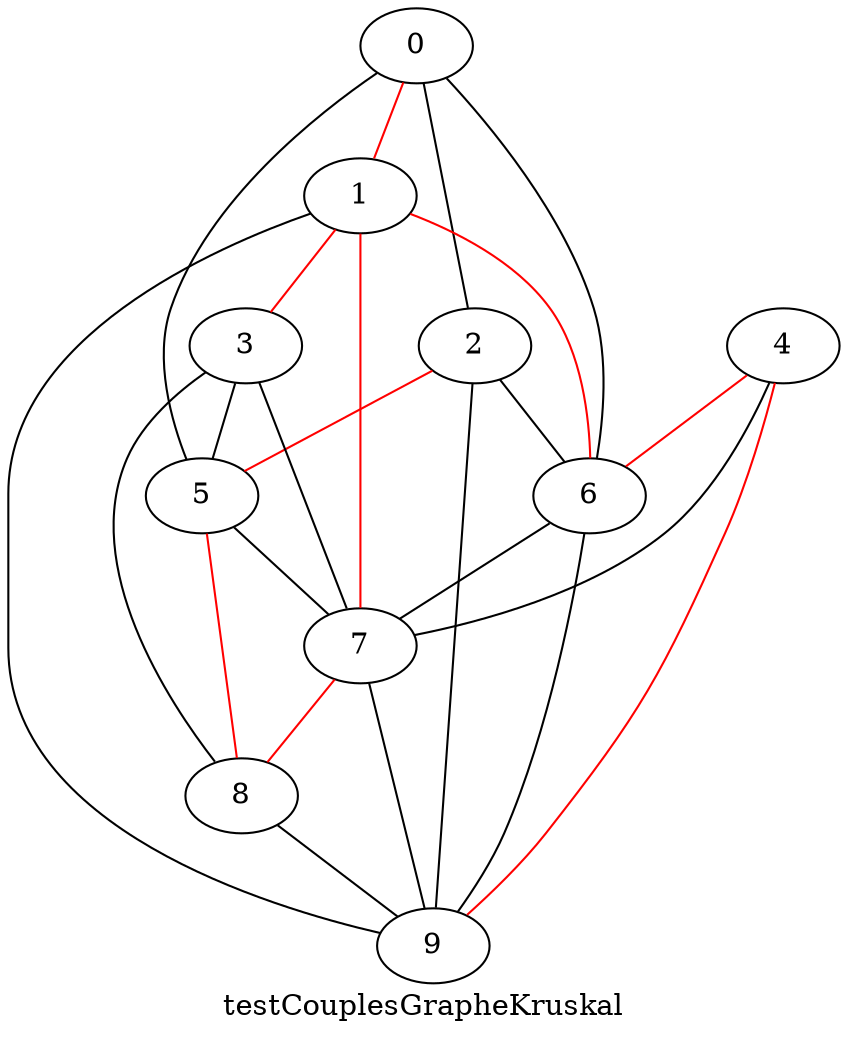 graph testCouplesGrapheKruskal {
	graph [bb="0,0,399,491",
		label=testCouplesGrapheKruskal,
		lheight=0.21,
		lp="199.5,11.5",
		lwidth=2.69
	];
	node [label="\N"];
	edge [color=black];
	0	 [height=0.5,
		pos="196,473",
		width=0.75];
	1	 [height=0.5,
		pos="169,401",
		width=0.75];
	0 -- 1 [key=10,
	color=red,
	pos="189.33,455.2 185.14,444.04 179.77,429.71 175.6,418.59"];
2 [height=0.5,
	pos="224,329",
	width=0.75];
0 -- 2 [key=29,
pos="199.49,455.05 204.86,427.46 215.07,374.9 220.47,347.17"];
5 [height=0.5,
pos="93,257",
width=0.75];
0 -- 5 [key=15,
pos="175.71,461.1 145.09,441.76 88.485,400.26 68,347 58.395,322.03 71.557,291.86 82.128,273.56"];
6 [height=0.5,
pos="279,257",
width=0.75];
0 -- 6 [key=13,
pos="211.04,457.55 231.54,435.29 267.27,391.92 281,347 288.36,322.94 285.67,293.54 282.66,275.04"];
3 [height=0.5,
pos="104,329",
width=0.75];
1 -- 3 [key=2,
color=red,
pos="154.9,385.38 143.99,373.3 128.97,356.66 118.08,344.59"];
1 -- 6 [key=8,
color=red,
pos="193.39,392.91 214.32,384.67 243.63,369.85 260,347 275.25,325.71 278.76,294.76 279.31,275.27"];
7 [height=0.5,
pos="169,185",
width=0.75];
1 -- 7 [key=11,
color=red,
pos="169,382.96 169,342.3 169,243.9 169,203.15"];
9 [height=0.5,
pos="204,41",
width=0.75];
1 -- 9 [key=26,
pos="144.43,393.04 97.554,376.15 0,331.97 0,257 0,257 0,257 0,185 0,98.731 123.27,59.569 178.16,46.407"];
2 -- 5 [key=2,
color=red,
pos="202.95,317.43 178.51,304 138.42,281.96 114,268.54"];
2 -- 6 [key=21,
pos="236.48,312.66 245.48,300.88 257.58,285.04 266.57,273.27"];
2 -- 9 [key=28,
pos="222.75,310.98 219.16,259.26 208.84,110.72 205.25,59.009"];
3 -- 5 [key=20,
pos="101.22,310.83 99.544,299.83 97.41,285.86 95.737,274.91"];
3 -- 7 [key=12,
pos="112.17,311.52 117.09,300.96 123.45,287.23 129,275 140.44,249.77 153.42,220.43 161.41,202.29"];
8 [height=0.5,
pos="112,113",
width=0.75];
3 -- 8 [key=21,
pos="86.606,314.96 75.819,305.08 62.924,290.83 57,275 51.392,260.01 53.731,254.66 57,239 65.633,197.64 88.62,153.24 101.99,129.78"];
4 [height=0.5,
pos="372,329",
width=0.75];
4 -- 6 [key=2,
color=red,
pos="354.07,315.12 337.6,302.37 313.33,283.58 296.88,270.84"];
4 -- 7 [key=25,
pos="364.99,311.34 356.15,291.2 339.16,258.54 315,239 279.28,210.1 226.62,195.77 195.27,189.4"];
4 -- 9 [key=2,
color=red,
pos="367.73,310.96 363.05,292.45 354.74,263.06 344,239 313.6,170.93 303.82,153.8 258,95 246.75,80.567 231.94,66.003 220.67,55.643"];
5 -- 7 [key=24,
pos="108.75,242.08 121.79,229.72 140.24,212.25 153.27,199.9"];
5 -- 8 [key=9,
color=red,
pos="95.368,239.05 99.009,211.46 105.94,158.9 109.6,131.17"];
6 -- 7 [key=18,
pos="259.59,244.29 239.6,231.21 208.64,210.94 188.59,197.82"];
6 -- 9 [key=6,
pos="276.33,238.91 271.4,208.32 259.37,144.87 238,95 232.24,81.559 223.38,67.622 216.15,57.274"];
7 -- 8 [key=3,
color=red,
pos="156.35,169.02 146.9,157.09 134.05,140.86 124.61,128.93"];
7 -- 9 [key=15,
pos="173.36,167.05 180.07,139.46 192.84,86.903 199.58,59.173"];
8 -- 9 [key=12,
pos="129.74,99.118 146.03,86.368 170.04,67.576 186.32,54.84"];
}
